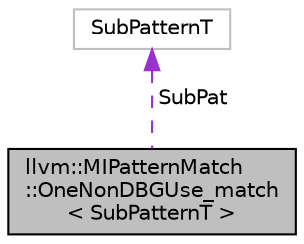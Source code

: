 digraph "llvm::MIPatternMatch::OneNonDBGUse_match&lt; SubPatternT &gt;"
{
 // LATEX_PDF_SIZE
  bgcolor="transparent";
  edge [fontname="Helvetica",fontsize="10",labelfontname="Helvetica",labelfontsize="10"];
  node [fontname="Helvetica",fontsize="10",shape=record];
  Node1 [label="llvm::MIPatternMatch\l::OneNonDBGUse_match\l\< SubPatternT \>",height=0.2,width=0.4,color="black", fillcolor="grey75", style="filled", fontcolor="black",tooltip=" "];
  Node2 -> Node1 [dir="back",color="darkorchid3",fontsize="10",style="dashed",label=" SubPat" ,fontname="Helvetica"];
  Node2 [label="SubPatternT",height=0.2,width=0.4,color="grey75",tooltip=" "];
}
